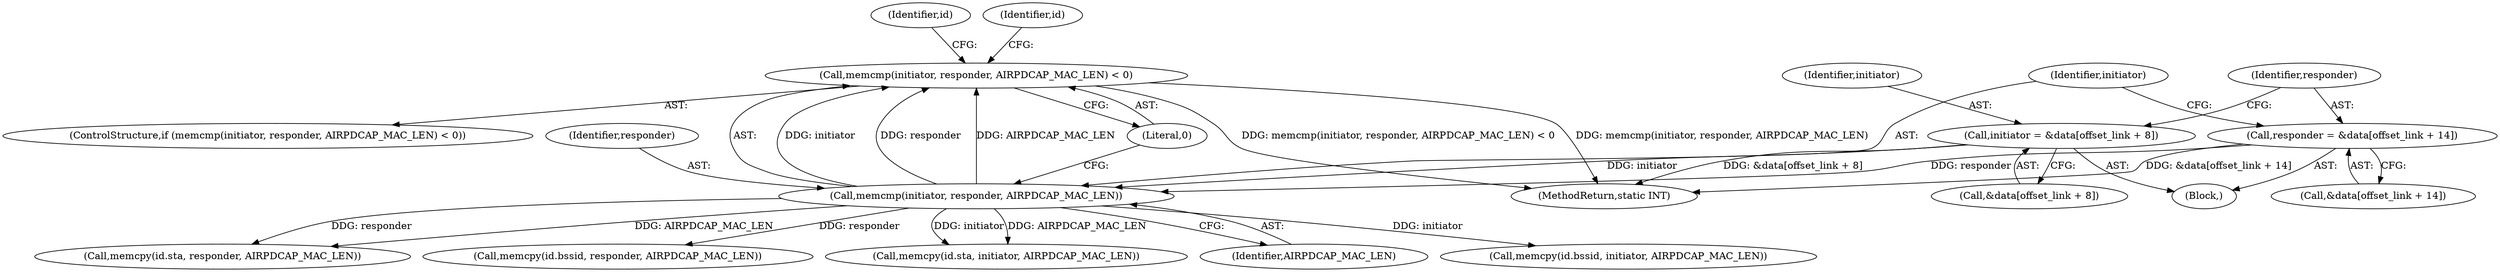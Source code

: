 digraph "0_wireshark_9b0b20b8d5f8c9f7839d58ff6c5900f7e19283b4@API" {
"1000666" [label="(Call,memcmp(initiator, responder, AIRPDCAP_MAC_LEN) < 0)"];
"1000667" [label="(Call,memcmp(initiator, responder, AIRPDCAP_MAC_LEN))"];
"1000649" [label="(Call,initiator = &data[offset_link + 8])"];
"1000657" [label="(Call,responder = &data[offset_link + 14])"];
"1000659" [label="(Call,&data[offset_link + 14])"];
"1000687" [label="(Call,memcpy(id.sta, responder, AIRPDCAP_MAC_LEN))"];
"1000651" [label="(Call,&data[offset_link + 8])"];
"1000668" [label="(Identifier,initiator)"];
"1000679" [label="(Call,memcpy(id.bssid, responder, AIRPDCAP_MAC_LEN))"];
"1000649" [label="(Call,initiator = &data[offset_link + 8])"];
"1000673" [label="(Call,memcpy(id.sta, initiator, AIRPDCAP_MAC_LEN))"];
"1000669" [label="(Identifier,responder)"];
"1000478" [label="(Block,)"];
"1000675" [label="(Identifier,id)"];
"1000650" [label="(Identifier,initiator)"];
"1000689" [label="(Identifier,id)"];
"1000666" [label="(Call,memcmp(initiator, responder, AIRPDCAP_MAC_LEN) < 0)"];
"1000670" [label="(Identifier,AIRPDCAP_MAC_LEN)"];
"1000658" [label="(Identifier,responder)"];
"1000665" [label="(ControlStructure,if (memcmp(initiator, responder, AIRPDCAP_MAC_LEN) < 0))"];
"1000667" [label="(Call,memcmp(initiator, responder, AIRPDCAP_MAC_LEN))"];
"1000671" [label="(Literal,0)"];
"1000657" [label="(Call,responder = &data[offset_link + 14])"];
"1000693" [label="(Call,memcpy(id.bssid, initiator, AIRPDCAP_MAC_LEN))"];
"1000784" [label="(MethodReturn,static INT)"];
"1000666" -> "1000665"  [label="AST: "];
"1000666" -> "1000671"  [label="CFG: "];
"1000667" -> "1000666"  [label="AST: "];
"1000671" -> "1000666"  [label="AST: "];
"1000675" -> "1000666"  [label="CFG: "];
"1000689" -> "1000666"  [label="CFG: "];
"1000666" -> "1000784"  [label="DDG: memcmp(initiator, responder, AIRPDCAP_MAC_LEN) < 0"];
"1000666" -> "1000784"  [label="DDG: memcmp(initiator, responder, AIRPDCAP_MAC_LEN)"];
"1000667" -> "1000666"  [label="DDG: initiator"];
"1000667" -> "1000666"  [label="DDG: responder"];
"1000667" -> "1000666"  [label="DDG: AIRPDCAP_MAC_LEN"];
"1000667" -> "1000670"  [label="CFG: "];
"1000668" -> "1000667"  [label="AST: "];
"1000669" -> "1000667"  [label="AST: "];
"1000670" -> "1000667"  [label="AST: "];
"1000671" -> "1000667"  [label="CFG: "];
"1000649" -> "1000667"  [label="DDG: initiator"];
"1000657" -> "1000667"  [label="DDG: responder"];
"1000667" -> "1000673"  [label="DDG: initiator"];
"1000667" -> "1000673"  [label="DDG: AIRPDCAP_MAC_LEN"];
"1000667" -> "1000679"  [label="DDG: responder"];
"1000667" -> "1000687"  [label="DDG: responder"];
"1000667" -> "1000687"  [label="DDG: AIRPDCAP_MAC_LEN"];
"1000667" -> "1000693"  [label="DDG: initiator"];
"1000649" -> "1000478"  [label="AST: "];
"1000649" -> "1000651"  [label="CFG: "];
"1000650" -> "1000649"  [label="AST: "];
"1000651" -> "1000649"  [label="AST: "];
"1000658" -> "1000649"  [label="CFG: "];
"1000649" -> "1000784"  [label="DDG: &data[offset_link + 8]"];
"1000657" -> "1000478"  [label="AST: "];
"1000657" -> "1000659"  [label="CFG: "];
"1000658" -> "1000657"  [label="AST: "];
"1000659" -> "1000657"  [label="AST: "];
"1000668" -> "1000657"  [label="CFG: "];
"1000657" -> "1000784"  [label="DDG: &data[offset_link + 14]"];
}
